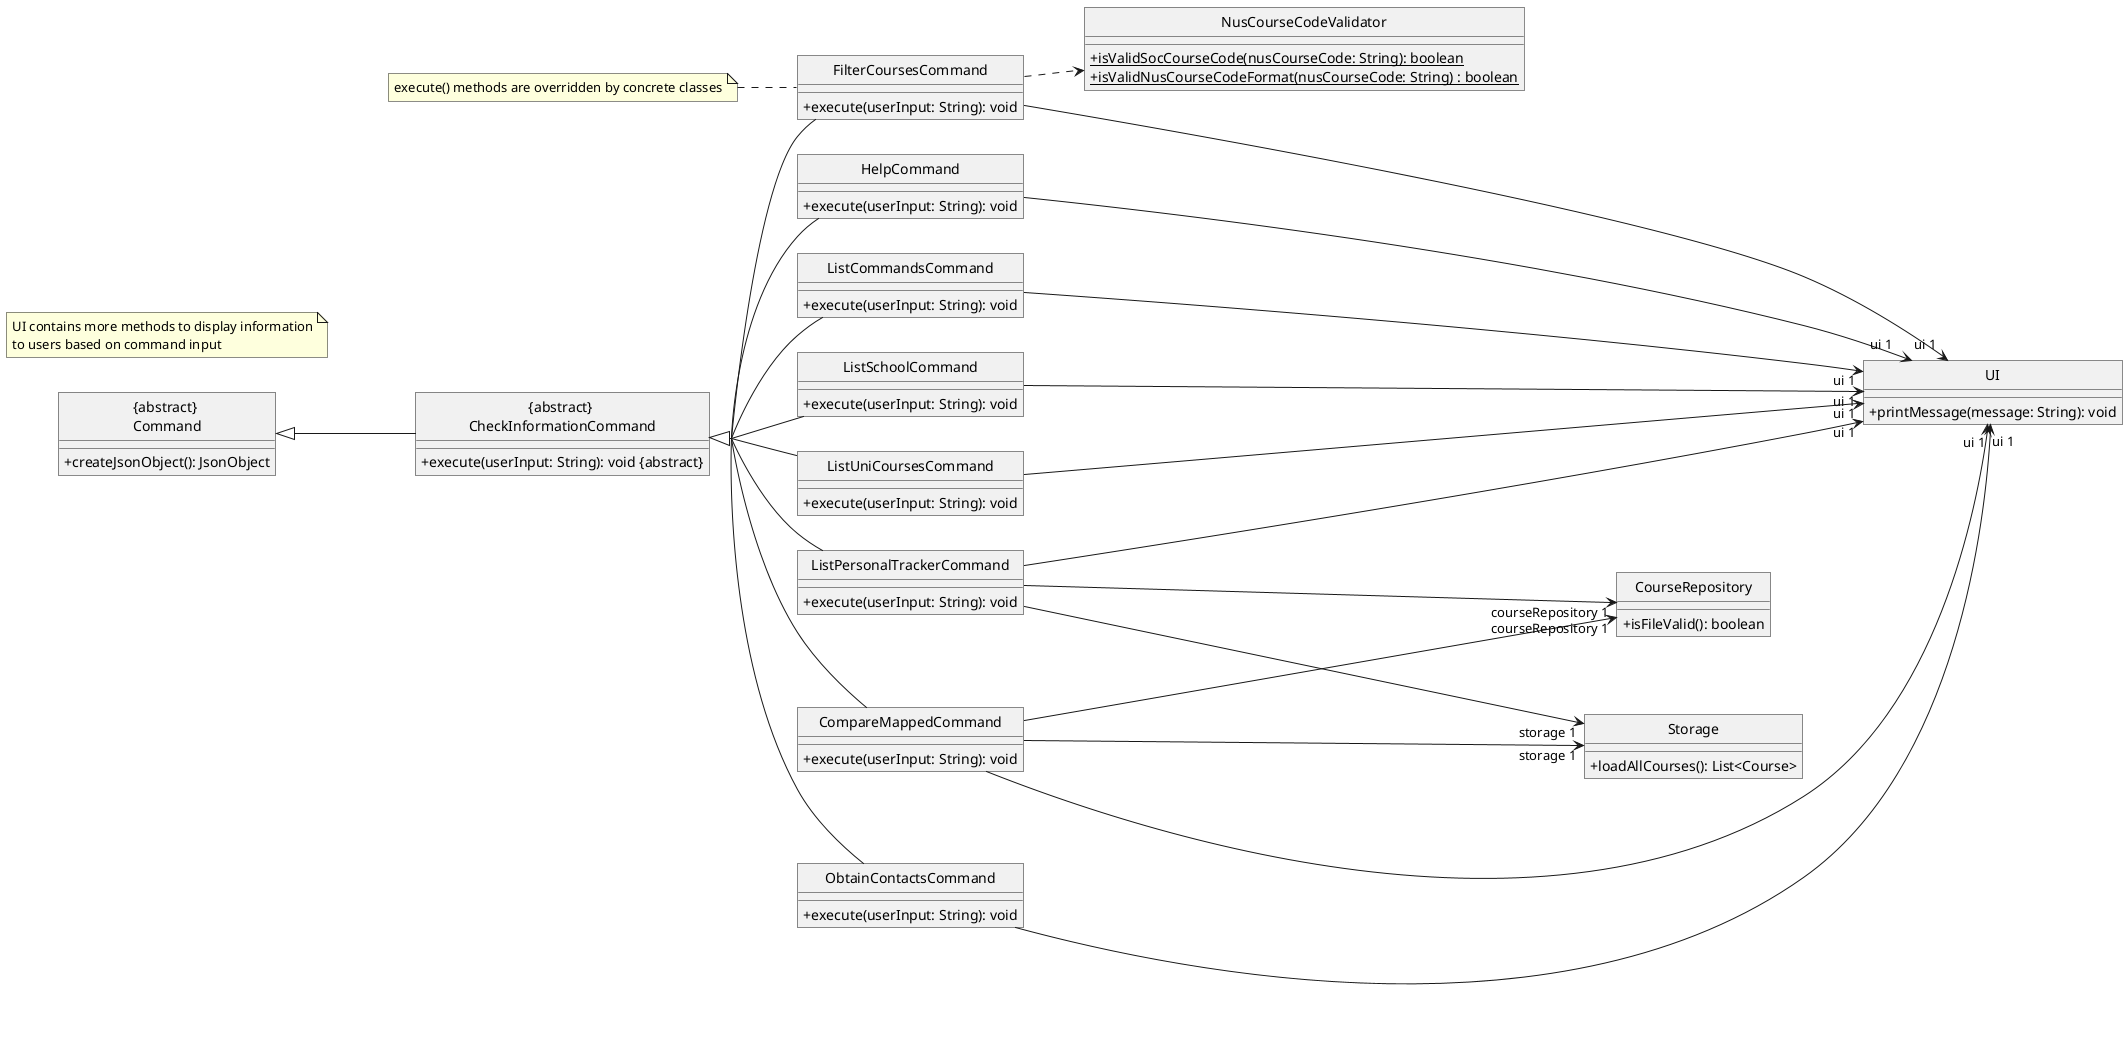 @startuml
hide circle
!define ABSTRACT &#123;abstract&#125;
skinparam {
    groupInheritance 2
    classAttributeIconSize 0
    style strictuml
    roundCorner 0
}
left to right direction

class Command as "{abstract} \nCommand"{
    +createJsonObject(): JsonObject
}

class CheckInformationCommand as "{abstract} \nCheckInformationCommand" extends Command {
    +execute(userInput: String): void ABSTRACT
}


class FilterCoursesCommand extends CheckInformationCommand {
    +execute(userInput: String): void
}

class HelpCommand extends CheckInformationCommand {
    +execute(userInput: String): void
}

class ListCommandsCommand extends CheckInformationCommand {
    +execute(userInput: String): void
}

class ListSchoolCommand extends CheckInformationCommand {
    +execute(userInput: String): void
}

class ListUniCoursesCommand extends CheckInformationCommand {
    +execute(userInput: String): void
}

class ObtainContactsCommand extends CheckInformationCommand {
    +execute(userInput: String): void
}

class ListPersonalTrackerCommand extends CheckInformationCommand {
    +execute(userInput: String): void
}

class CompareMappedCommand extends CheckInformationCommand {
    +execute(userInput: String): void
}

class NusCourseCodeValidator {
    +isValidSocCourseCode(nusCourseCode: String): boolean {static}
    +isValidNusCourseCodeFormat(nusCourseCode: String) : boolean {static}
}

class Storage {
    +loadAllCourses(): List<Course>
}

class CourseRepository {
    +isFileValid(): boolean
}

class UI {
    +printMessage(message: String): void
}

ListPersonalTrackerCommand ---> "storage 1" Storage
CompareMappedCommand ---> "storage 1" Storage

ListPersonalTrackerCommand ---> "courseRepository 1" CourseRepository
CompareMappedCommand ---> "courseRepository 1" CourseRepository

ListPersonalTrackerCommand ----> "ui 1" UI
FilterCoursesCommand ----> "ui 1" UI
FilterCoursesCommand ..> NusCourseCodeValidator
ListSchoolCommand ----> "ui 1" UI
ListCommandsCommand ----> "ui 1" UI
HelpCommand ----> "ui 1" UI
ListUniCoursesCommand ----> "ui 1" UI
ObtainContactsCommand ----> "ui 1" UI
CompareMappedCommand ----> "ui 1" UI

note "execute() methods are overridden by concrete classes" as N1
N1..FilterCoursesCommand

note "UI contains more methods to display information\nto users based on command input" as N2


@enduml
